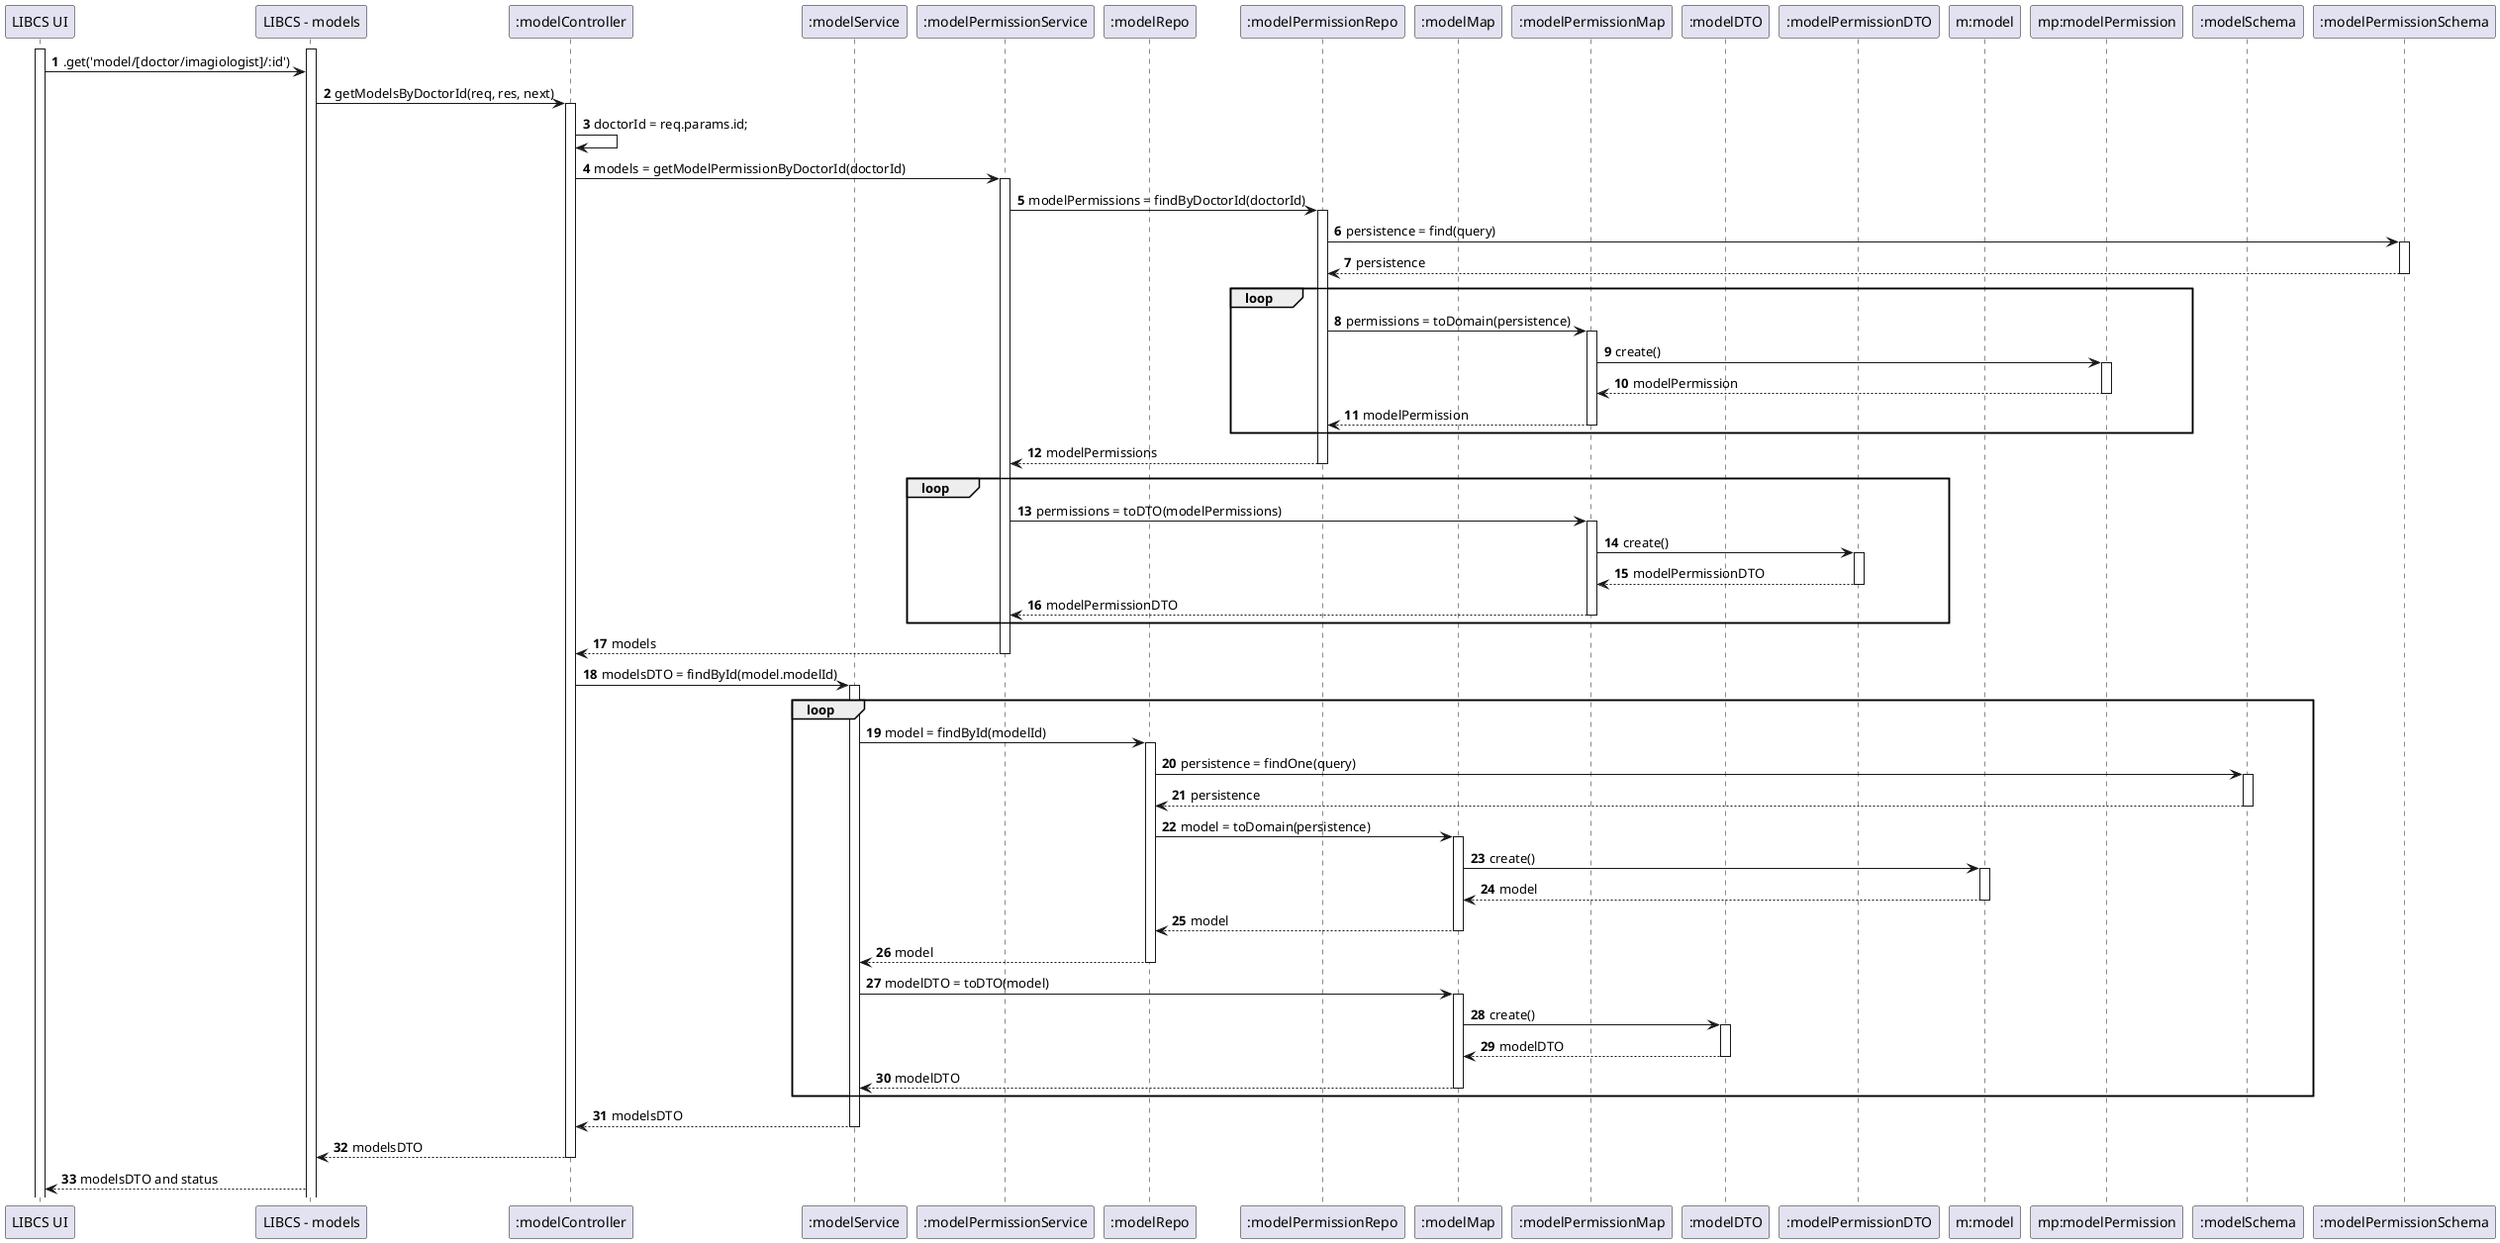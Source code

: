 @startuml

autonumber
participant "LIBCS UI" as UI
participant "LIBCS - models" as API
participant ":modelController" as BC
participant ":modelService" as BS
participant ":modelPermissionService" as BPS
participant ":modelRepo" as BR
participant ":modelPermissionRepo" as BPR
participant ":modelMap" as BM
participant ":modelPermissionMap" as BPM
participant ":modelDTO" as DTO
participant ":modelPermissionDTO" as mDTO
participant "m:model" as B
participant "mp:modelPermission" as BP
participant ":modelSchema" as BSchema
participant ":modelPermissionSchema" as BPSchema


activate UI
activate API
UI -> API : .get('model/[doctor/imagiologist]/:id')
API -> BC : getModelsByDoctorId(req, res, next)
activate BC
BC -> BC : doctorId = req.params.id;
BC -> BPS : models = getModelPermissionByDoctorId(doctorId)
activate BPS
BPS -> BPR : modelPermissions = findByDoctorId(doctorId)
activate BPR
BPR -> BPSchema : persistence = find(query)
activate BPSchema
BPSchema --> BPR : persistence
deactivate BPSchema
loop
BPR -> BPM : permissions = toDomain(persistence)
activate BPM
BPM -> BP : create()
activate BP
BP --> BPM : modelPermission
deactivate BP
BPM --> BPR : modelPermission
deactivate BPM
end
BPR --> BPS : modelPermissions
deactivate BPR
loop
BPS -> BPM : permissions = toDTO(modelPermissions)
activate BPM
BPM -> mDTO : create()
activate mDTO
mDTO --> BPM : modelPermissionDTO
deactivate mDTO
BPM --> BPS : modelPermissionDTO
deactivate BPM
end
BPS --> BC : models
deactivate BPS
BC -> BS : modelsDTO = findById(model.modelId)
activate BS
loop
BS -> BR : model = findById(modelId)
activate BR
BR -> BSchema : persistence = findOne(query)
activate BSchema
BSchema --> BR : persistence
deactivate BSchema
BR -> BM : model = toDomain(persistence)
activate BM
BM -> B : create()
activate B
B --> BM : model
deactivate B
BM --> BR : model
deactivate BM
BR --> BS : model
deactivate BR
BS -> BM : modelDTO = toDTO(model)
activate BM
BM -> DTO : create()
activate DTO
DTO --> BM : modelDTO
deactivate DTO
BM --> BS : modelDTO
deactivate BM
end
BS --> BC : modelsDTO
deactivate BS
BC --> API : modelsDTO
deactivate BC
API --> UI : modelsDTO and status

@enduml